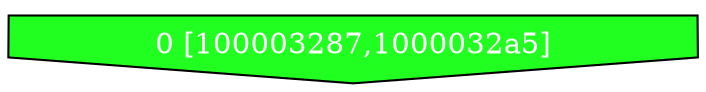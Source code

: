 diGraph hexdump{
	hexdump_0  [style=filled fillcolor="#20FF20" fontcolor="#ffffff" shape=invhouse label="0 [100003287,1000032a5]"]


}